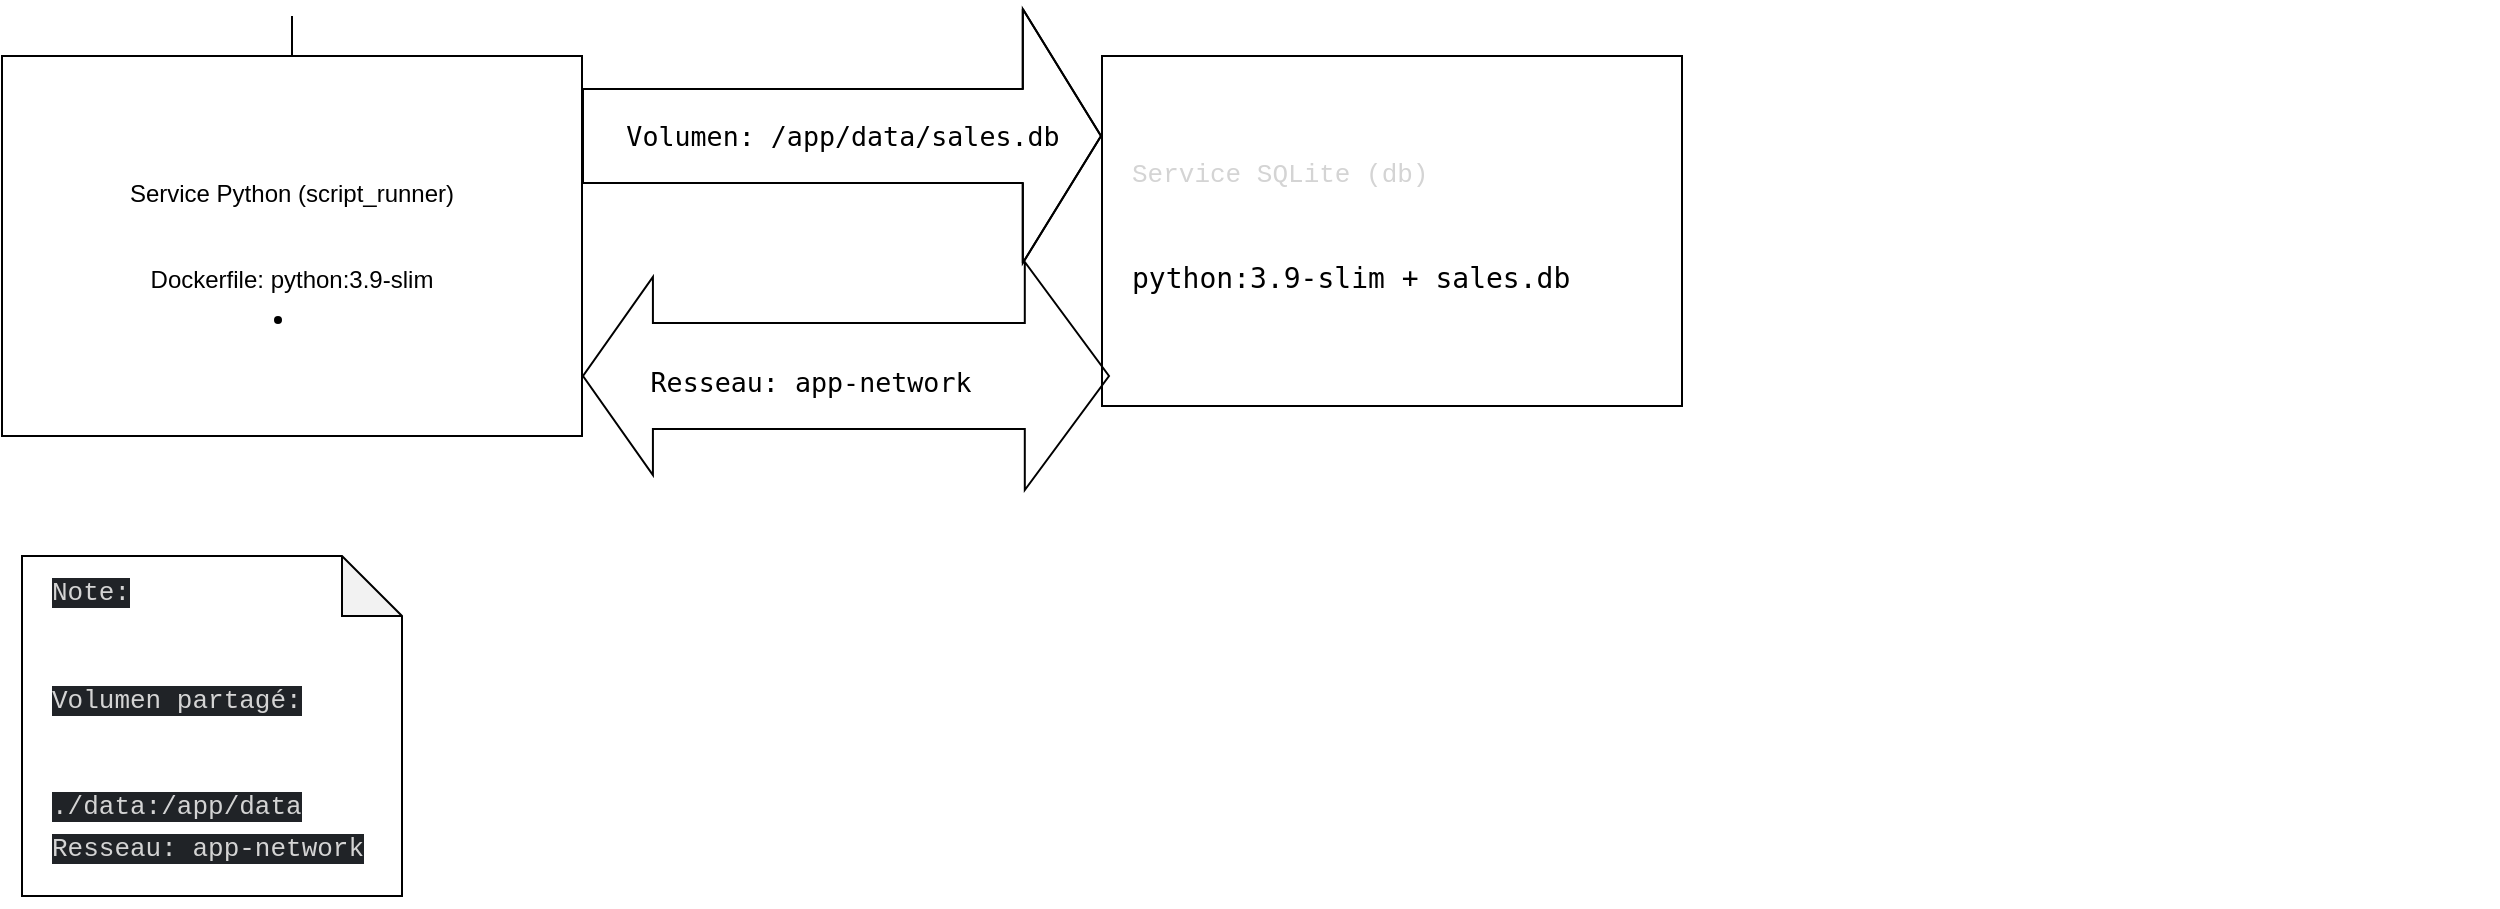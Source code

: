 <mxfile version="26.2.9">
  <diagram name="Page-1" id="Txm84f4l-TdTgEmjRu-w">
    <mxGraphModel dx="883" dy="1756" grid="1" gridSize="10" guides="1" tooltips="1" connect="1" arrows="1" fold="1" page="1" pageScale="1" pageWidth="827" pageHeight="1169" math="0" shadow="0">
      <root>
        <mxCell id="0" />
        <mxCell id="1" parent="0" />
        <mxCell id="eUfpLAYVMNaI3Z--KER--13" style="edgeStyle=orthogonalEdgeStyle;rounded=0;orthogonalLoop=1;jettySize=auto;html=1;" edge="1" parent="1" source="eUfpLAYVMNaI3Z--KER--1">
          <mxGeometry relative="1" as="geometry">
            <mxPoint x="195" y="30" as="targetPoint" />
          </mxGeometry>
        </mxCell>
        <mxCell id="eUfpLAYVMNaI3Z--KER--1" value="&lt;div style=&quot;background-color: transparent; font-family: sans-serif;&quot;&gt;&lt;span style=&quot;background-color: transparent; color: light-dark(rgb(0, 0, 0), rgb(237, 237, 237)); text-align: left; word-spacing: normal;&quot;&gt;&lt;font style=&quot;font-size: 12px;&quot;&gt;&lt;br&gt;&lt;/font&gt;&lt;/span&gt;&lt;/div&gt;&lt;div style=&quot;background-color: transparent; font-family: sans-serif;&quot;&gt;&lt;span style=&quot;background-color: transparent; color: light-dark(rgb(0, 0, 0), rgb(237, 237, 237)); text-align: left; word-spacing: normal;&quot;&gt;&lt;font style=&quot;font-size: 12px;&quot;&gt;&lt;br&gt;&lt;/font&gt;&lt;/span&gt;&lt;/div&gt;&lt;div style=&quot;background-color: transparent; font-family: sans-serif;&quot;&gt;&lt;span style=&quot;background-color: transparent; color: light-dark(rgb(0, 0, 0), rgb(237, 237, 237)); text-align: left; word-spacing: normal;&quot;&gt;&lt;font style=&quot;font-size: 12px;&quot;&gt;Service Python (script_runner)&lt;/font&gt;&lt;/span&gt;&lt;/div&gt;&lt;div style=&quot;background-color: transparent; font-family: sans-serif;&quot;&gt;&lt;br&gt;&lt;/div&gt;&lt;div style=&quot;background-color: transparent; font-family: sans-serif;&quot;&gt;&lt;br&gt;&lt;/div&gt;&lt;div style=&quot;background-color: transparent; font-family: sans-serif;&quot;&gt;&lt;span style=&quot;color: light-dark(rgb(0, 0, 0), rgb(237, 237, 237)); background-color: transparent; word-spacing: normal; text-align: left;&quot;&gt;&lt;font style=&quot;font-size: 12px;&quot;&gt;Dockerfile: python:3.9-slim&lt;/font&gt;&lt;/span&gt;&lt;div style=&quot;background-color: transparent;&quot;&gt;&lt;li style=&quot;color: black; margin-top: 0.4em; background-color: transparent;&quot;&gt;&lt;div&gt;&lt;code style=&quot;font-size: 10pt; text-shadow: none; direction: ltr; word-spacing: normal; word-break: normal; line-height: 1.5; tab-size: 4; hyphens: none; background-color: transparent;&quot; class=&quot;language-text&quot;&gt;&lt;br&gt;&lt;/code&gt;&lt;/div&gt;&lt;/li&gt;&lt;/div&gt;&lt;/div&gt;" style="rounded=0;whiteSpace=wrap;html=1;" vertex="1" parent="1">
          <mxGeometry x="50" y="-10" width="290" height="190" as="geometry" />
        </mxCell>
        <mxCell id="eUfpLAYVMNaI3Z--KER--2" value="&lt;div style=&quot;font-family: sans-serif;&quot;&gt;&lt;pre style=&quot;background-image: initial; background-position: initial; background-size: initial; background-repeat: initial; background-attachment: initial; background-origin: initial; background-clip: initial; word-spacing: normal; font-size: 14px; text-shadow: none; direction: ltr; word-break: normal; line-height: 1.3; tab-size: 4; hyphens: none; padding: 13px; margin-top: 0px; margin-bottom: 0.5em; overflow: auto; width: 696.006px; box-sizing: border-box; border-bottom-left-radius: 8px; border-bottom-right-radius: 8px;&quot;&gt;&lt;span style=&quot;color: light-dark(rgb(212, 212, 212), rgb(255, 251, 251)); font-family: Menlo, Monaco, Consolas, &amp;quot;Andale Mono&amp;quot;, &amp;quot;Ubuntu Mono&amp;quot;, &amp;quot;Courier New&amp;quot;, monospace; font-size: 13px; word-spacing: normal; background-color: transparent; white-space: normal;&quot;&gt;Service SQLite (db)&lt;/span&gt;&lt;/pre&gt;&lt;pre style=&quot;background-image: initial; background-position: initial; background-size: initial; background-repeat: initial; background-attachment: initial; background-origin: initial; background-clip: initial; word-spacing: normal; font-size: 14px; text-shadow: none; direction: ltr; word-break: normal; line-height: 1.3; tab-size: 4; hyphens: none; padding: 13px; margin-top: 0px; margin-bottom: 0.5em; overflow: auto; width: 696.006px; box-sizing: border-box; border-bottom-left-radius: 8px; border-bottom-right-radius: 8px;&quot;&gt;python:3.9-slim + sales.db&lt;/pre&gt;&lt;/div&gt;" style="rounded=0;whiteSpace=wrap;html=1;align=left;" vertex="1" parent="1">
          <mxGeometry x="600" y="-10" width="290" height="175" as="geometry" />
        </mxCell>
        <mxCell id="eUfpLAYVMNaI3Z--KER--8" value="" style="shape=flexArrow;endArrow=classic;html=1;rounded=0;width=47;endSize=12.7;entryX=0;entryY=0.5;entryDx=0;entryDy=0;exitX=1;exitY=0.5;exitDx=0;exitDy=0;endWidth=79;" edge="1" parent="1">
          <mxGeometry width="50" height="50" relative="1" as="geometry">
            <mxPoint x="340" y="30" as="sourcePoint" />
            <mxPoint x="600" y="30" as="targetPoint" />
            <Array as="points">
              <mxPoint x="520" y="30" />
            </Array>
          </mxGeometry>
        </mxCell>
        <mxCell id="eUfpLAYVMNaI3Z--KER--10" value="&lt;pre style=&quot;font-size: 10pt; text-align: start; background-color: transparent;&quot;&gt;&lt;code style=&quot;background-color: transparent; font-size: 10pt;&quot; class=&quot;language-*&quot;&gt;&lt;font style=&quot;color: light-dark(rgb(0, 0, 0), rgb(237, 227, 231));&quot;&gt;Volumen: /app/data/sales.db&lt;/font&gt;&lt;/code&gt;&lt;/pre&gt;" style="edgeLabel;html=1;align=center;verticalAlign=middle;resizable=0;points=[];" vertex="1" connectable="0" parent="eUfpLAYVMNaI3Z--KER--8">
          <mxGeometry x="-0.478" y="5" relative="1" as="geometry">
            <mxPoint x="62" y="5" as="offset" />
          </mxGeometry>
        </mxCell>
        <mxCell id="eUfpLAYVMNaI3Z--KER--11" value="" style="shape=flexArrow;endArrow=classic;startArrow=classic;html=1;rounded=0;endWidth=60;endSize=13.7;width=53;startSize=11.32;startWidth=45;" edge="1" parent="1">
          <mxGeometry width="100" height="100" relative="1" as="geometry">
            <mxPoint x="340" y="150" as="sourcePoint" />
            <mxPoint x="604" y="150" as="targetPoint" />
            <Array as="points" />
          </mxGeometry>
        </mxCell>
        <mxCell id="eUfpLAYVMNaI3Z--KER--14" value="&lt;pre style=&quot;font-size: 10pt; text-align: start; background-color: transparent;&quot;&gt;&lt;code style=&quot;background-color: transparent; font-size: 10pt;&quot; class=&quot;language-*&quot;&gt;&lt;font style=&quot;color: light-dark(rgb(0, 0, 0), rgb(255, 255, 255));&quot;&gt;Resseau: app-network&lt;/font&gt;&lt;/code&gt;&lt;/pre&gt;" style="edgeLabel;html=1;align=center;verticalAlign=middle;resizable=0;points=[];" vertex="1" connectable="0" parent="eUfpLAYVMNaI3Z--KER--11">
          <mxGeometry x="-0.139" y="-3" relative="1" as="geometry">
            <mxPoint as="offset" />
          </mxGeometry>
        </mxCell>
        <mxCell id="eUfpLAYVMNaI3Z--KER--16" value="&lt;pre style=&quot;word-spacing: normal; font-size: 14px; text-shadow: none; direction: ltr; word-break: normal; line-height: 1.3; tab-size: 4; hyphens: none; padding: 13px; margin-top: 0px; margin-bottom: 0.5em; overflow: auto; background-image: initial; background-position: initial; background-size: initial; background-repeat: initial; background-attachment: initial; background-origin: initial; background-clip: initial; width: 696.006px; box-sizing: border-box; border-bottom-left-radius: 8px; border-bottom-right-radius: 8px;&quot;&gt;&lt;code style=&quot;font-size: 13px; text-shadow: none; font-family: Menlo, Monaco, Consolas, &amp;quot;Andale Mono&amp;quot;, &amp;quot;Ubuntu Mono&amp;quot;, &amp;quot;Courier New&amp;quot;, monospace; direction: ltr; word-spacing: normal; word-break: normal; line-height: 1.5; tab-size: 4; hyphens: none;&quot; class=&quot;language-text&quot;&gt;&lt;font style=&quot;color: light-dark(rgb(212, 212, 212), rgb(245, 240, 240)); background-color: light-dark(rgb(32, 35, 39), rgb(0, 0, 0));&quot;&gt;Note:&lt;/font&gt;&lt;/code&gt;&lt;/pre&gt;&lt;pre style=&quot;word-spacing: normal; font-size: 14px; text-shadow: none; direction: ltr; word-break: normal; line-height: 1.3; tab-size: 4; hyphens: none; padding: 13px; margin-top: 0px; margin-bottom: 0.5em; overflow: auto; background-image: initial; background-position: initial; background-size: initial; background-repeat: initial; background-attachment: initial; background-origin: initial; background-clip: initial; width: 696.006px; box-sizing: border-box; border-bottom-left-radius: 8px; border-bottom-right-radius: 8px;&quot;&gt;&lt;code style=&quot;font-size: 13px; text-shadow: none; font-family: Menlo, Monaco, Consolas, &amp;quot;Andale Mono&amp;quot;, &amp;quot;Ubuntu Mono&amp;quot;, &amp;quot;Courier New&amp;quot;, monospace; direction: ltr; word-spacing: normal; word-break: normal; line-height: 1.5; tab-size: 4; hyphens: none;&quot; class=&quot;language-text&quot;&gt;&lt;font style=&quot;color: light-dark(rgb(212, 212, 212), rgb(245, 240, 240)); background-color: light-dark(rgb(32, 35, 39), rgb(0, 0, 0));&quot;&gt;Volumen partagé:&lt;/font&gt;&lt;/code&gt;&lt;/pre&gt;&lt;pre style=&quot;word-spacing: normal; font-size: 14px; text-shadow: none; direction: ltr; word-break: normal; line-height: 1.3; tab-size: 4; hyphens: none; padding: 13px; margin-top: 0px; margin-bottom: 0.5em; overflow: auto; background-image: initial; background-position: initial; background-size: initial; background-repeat: initial; background-attachment: initial; background-origin: initial; background-clip: initial; width: 696.006px; box-sizing: border-box; border-bottom-left-radius: 8px; border-bottom-right-radius: 8px;&quot;&gt;&lt;code style=&quot;font-size: 13px; text-shadow: none; font-family: Menlo, Monaco, Consolas, &amp;quot;Andale Mono&amp;quot;, &amp;quot;Ubuntu Mono&amp;quot;, &amp;quot;Courier New&amp;quot;, monospace; direction: ltr; word-spacing: normal; word-break: normal; line-height: 1.5; tab-size: 4; hyphens: none;&quot; class=&quot;language-text&quot;&gt;&lt;font style=&quot;color: light-dark(rgb(212, 212, 212), rgb(245, 240, 240)); background-color: light-dark(rgb(32, 35, 39), rgb(0, 0, 0));&quot;&gt;./data:/app/data&lt;br&gt;Resseau: app-network&lt;/font&gt;&lt;/code&gt;&lt;/pre&gt;" style="shape=note;whiteSpace=wrap;html=1;backgroundOutline=1;darkOpacity=0.05;align=left;fillColor=light-dark(#FFFFFF,#995C14);" vertex="1" parent="1">
          <mxGeometry x="60" y="240" width="190" height="170" as="geometry" />
        </mxCell>
      </root>
    </mxGraphModel>
  </diagram>
</mxfile>

